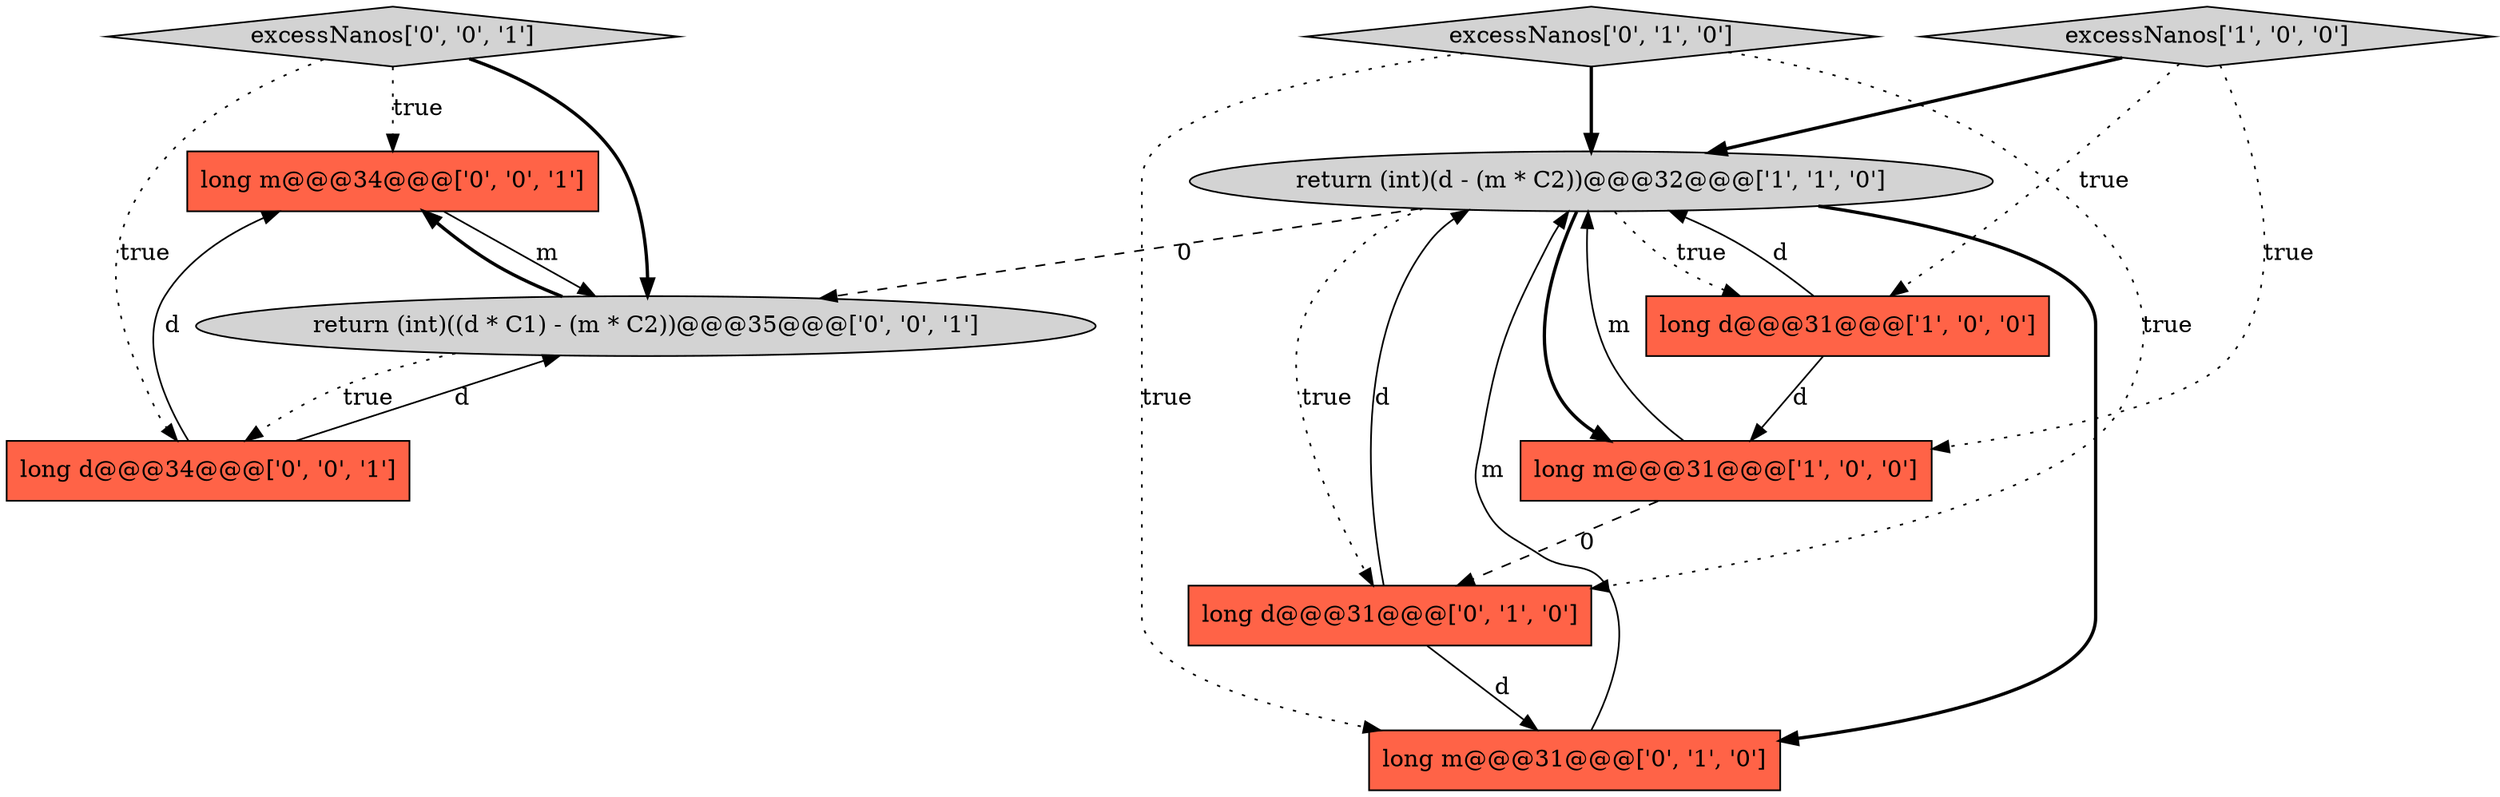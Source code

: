digraph {
8 [style = filled, label = "long m@@@34@@@['0', '0', '1']", fillcolor = tomato, shape = box image = "AAA0AAABBB3BBB"];
3 [style = filled, label = "excessNanos['1', '0', '0']", fillcolor = lightgray, shape = diamond image = "AAA0AAABBB1BBB"];
2 [style = filled, label = "long m@@@31@@@['1', '0', '0']", fillcolor = tomato, shape = box image = "AAA1AAABBB1BBB"];
6 [style = filled, label = "excessNanos['0', '1', '0']", fillcolor = lightgray, shape = diamond image = "AAA0AAABBB2BBB"];
9 [style = filled, label = "excessNanos['0', '0', '1']", fillcolor = lightgray, shape = diamond image = "AAA0AAABBB3BBB"];
5 [style = filled, label = "long d@@@31@@@['0', '1', '0']", fillcolor = tomato, shape = box image = "AAA1AAABBB2BBB"];
10 [style = filled, label = "return (int)((d * C1) - (m * C2))@@@35@@@['0', '0', '1']", fillcolor = lightgray, shape = ellipse image = "AAA0AAABBB3BBB"];
4 [style = filled, label = "long m@@@31@@@['0', '1', '0']", fillcolor = tomato, shape = box image = "AAA0AAABBB2BBB"];
0 [style = filled, label = "return (int)(d - (m * C2))@@@32@@@['1', '1', '0']", fillcolor = lightgray, shape = ellipse image = "AAA0AAABBB1BBB"];
7 [style = filled, label = "long d@@@34@@@['0', '0', '1']", fillcolor = tomato, shape = box image = "AAA0AAABBB3BBB"];
1 [style = filled, label = "long d@@@31@@@['1', '0', '0']", fillcolor = tomato, shape = box image = "AAA0AAABBB1BBB"];
0->5 [style = dotted, label="true"];
3->2 [style = dotted, label="true"];
0->2 [style = bold, label=""];
7->8 [style = solid, label="d"];
8->10 [style = solid, label="m"];
6->0 [style = bold, label=""];
4->0 [style = solid, label="m"];
9->10 [style = bold, label=""];
0->10 [style = dashed, label="0"];
3->0 [style = bold, label=""];
9->8 [style = dotted, label="true"];
2->5 [style = dashed, label="0"];
6->4 [style = dotted, label="true"];
10->8 [style = bold, label=""];
0->4 [style = bold, label=""];
2->0 [style = solid, label="m"];
7->10 [style = solid, label="d"];
9->7 [style = dotted, label="true"];
1->0 [style = solid, label="d"];
3->1 [style = dotted, label="true"];
5->0 [style = solid, label="d"];
10->7 [style = dotted, label="true"];
5->4 [style = solid, label="d"];
6->5 [style = dotted, label="true"];
0->1 [style = dotted, label="true"];
1->2 [style = solid, label="d"];
}
